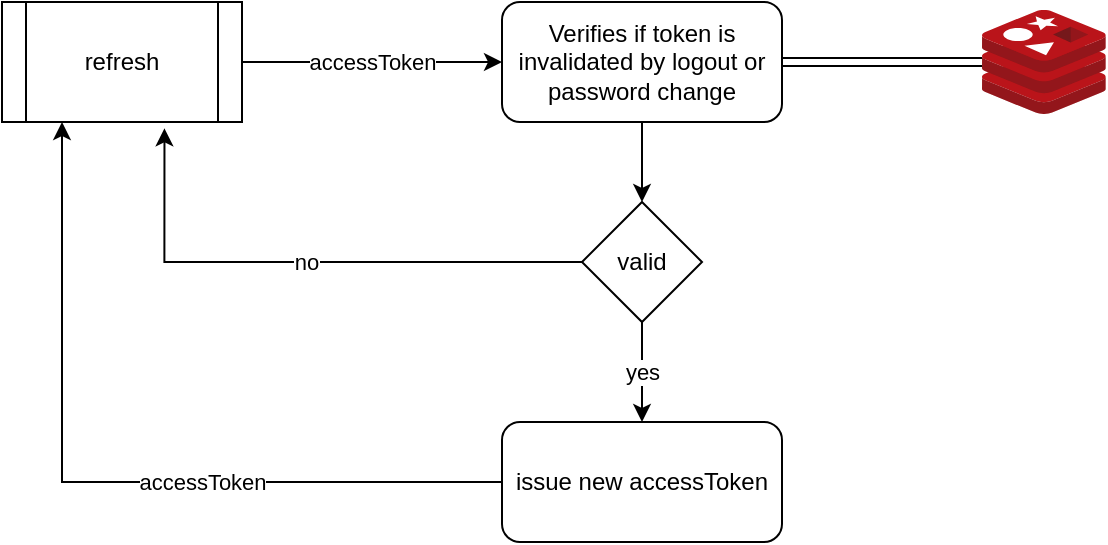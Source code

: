 <mxfile version="22.1.2" type="device">
  <diagram name="Page-1" id="F9cLxRZoqnXiT2SBA169">
    <mxGraphModel dx="1036" dy="606" grid="1" gridSize="10" guides="1" tooltips="1" connect="1" arrows="1" fold="1" page="1" pageScale="1" pageWidth="850" pageHeight="1100" math="0" shadow="0">
      <root>
        <mxCell id="0" />
        <mxCell id="1" parent="0" />
        <mxCell id="VBjXd-iiYCMvNj0GaTi1-39" value="accessToken" style="edgeStyle=orthogonalEdgeStyle;rounded=0;orthogonalLoop=1;jettySize=auto;html=1;exitX=1;exitY=0.5;exitDx=0;exitDy=0;entryX=0;entryY=0.5;entryDx=0;entryDy=0;" parent="1" source="VBjXd-iiYCMvNj0GaTi1-40" target="VBjXd-iiYCMvNj0GaTi1-42" edge="1">
          <mxGeometry relative="1" as="geometry" />
        </mxCell>
        <mxCell id="VBjXd-iiYCMvNj0GaTi1-40" value="refresh" style="shape=process;whiteSpace=wrap;html=1;backgroundOutline=1;" parent="1" vertex="1">
          <mxGeometry x="80" y="80" width="120" height="60" as="geometry" />
        </mxCell>
        <mxCell id="VBjXd-iiYCMvNj0GaTi1-41" style="edgeStyle=orthogonalEdgeStyle;rounded=0;orthogonalLoop=1;jettySize=auto;html=1;exitX=0.5;exitY=1;exitDx=0;exitDy=0;entryX=0.5;entryY=0;entryDx=0;entryDy=0;" parent="1" source="VBjXd-iiYCMvNj0GaTi1-42" target="VBjXd-iiYCMvNj0GaTi1-47" edge="1">
          <mxGeometry relative="1" as="geometry" />
        </mxCell>
        <mxCell id="VBjXd-iiYCMvNj0GaTi1-42" value="Verifies if token is invalidated by logout or password change" style="rounded=1;whiteSpace=wrap;html=1;" parent="1" vertex="1">
          <mxGeometry x="330" y="80" width="140" height="60" as="geometry" />
        </mxCell>
        <mxCell id="VBjXd-iiYCMvNj0GaTi1-43" style="edgeStyle=orthogonalEdgeStyle;rounded=0;orthogonalLoop=1;jettySize=auto;html=1;entryX=1;entryY=0.5;entryDx=0;entryDy=0;shape=link;" parent="1" source="VBjXd-iiYCMvNj0GaTi1-45" target="VBjXd-iiYCMvNj0GaTi1-42" edge="1">
          <mxGeometry relative="1" as="geometry" />
        </mxCell>
        <mxCell id="VBjXd-iiYCMvNj0GaTi1-45" value="" style="image;sketch=0;aspect=fixed;html=1;points=[];align=center;fontSize=12;image=img/lib/mscae/Cache_Redis_Product.svg;" parent="1" vertex="1">
          <mxGeometry x="570" y="84" width="61.9" height="52" as="geometry" />
        </mxCell>
        <mxCell id="VBjXd-iiYCMvNj0GaTi1-46" value="yes" style="edgeStyle=orthogonalEdgeStyle;rounded=0;orthogonalLoop=1;jettySize=auto;html=1;entryX=0.5;entryY=0;entryDx=0;entryDy=0;" parent="1" source="VBjXd-iiYCMvNj0GaTi1-47" target="VBjXd-iiYCMvNj0GaTi1-49" edge="1">
          <mxGeometry relative="1" as="geometry" />
        </mxCell>
        <mxCell id="VBjXd-iiYCMvNj0GaTi1-47" value="valid" style="rhombus;whiteSpace=wrap;html=1;" parent="1" vertex="1">
          <mxGeometry x="370" y="180" width="60" height="60" as="geometry" />
        </mxCell>
        <mxCell id="VBjXd-iiYCMvNj0GaTi1-55" value="accessToken" style="edgeStyle=orthogonalEdgeStyle;rounded=0;orthogonalLoop=1;jettySize=auto;html=1;entryX=0.25;entryY=1;entryDx=0;entryDy=0;" parent="1" source="VBjXd-iiYCMvNj0GaTi1-49" target="VBjXd-iiYCMvNj0GaTi1-40" edge="1">
          <mxGeometry x="-0.25" relative="1" as="geometry">
            <mxPoint as="offset" />
          </mxGeometry>
        </mxCell>
        <mxCell id="VBjXd-iiYCMvNj0GaTi1-49" value="issue new accessToken" style="rounded=1;whiteSpace=wrap;html=1;" parent="1" vertex="1">
          <mxGeometry x="330" y="290" width="140" height="60" as="geometry" />
        </mxCell>
        <mxCell id="VBjXd-iiYCMvNj0GaTi1-50" value="no" style="edgeStyle=orthogonalEdgeStyle;rounded=0;orthogonalLoop=1;jettySize=auto;html=1;exitX=0;exitY=0.5;exitDx=0;exitDy=0;entryX=0.677;entryY=1.053;entryDx=0;entryDy=0;entryPerimeter=0;" parent="1" source="VBjXd-iiYCMvNj0GaTi1-47" target="VBjXd-iiYCMvNj0GaTi1-40" edge="1">
          <mxGeometry relative="1" as="geometry" />
        </mxCell>
      </root>
    </mxGraphModel>
  </diagram>
</mxfile>
